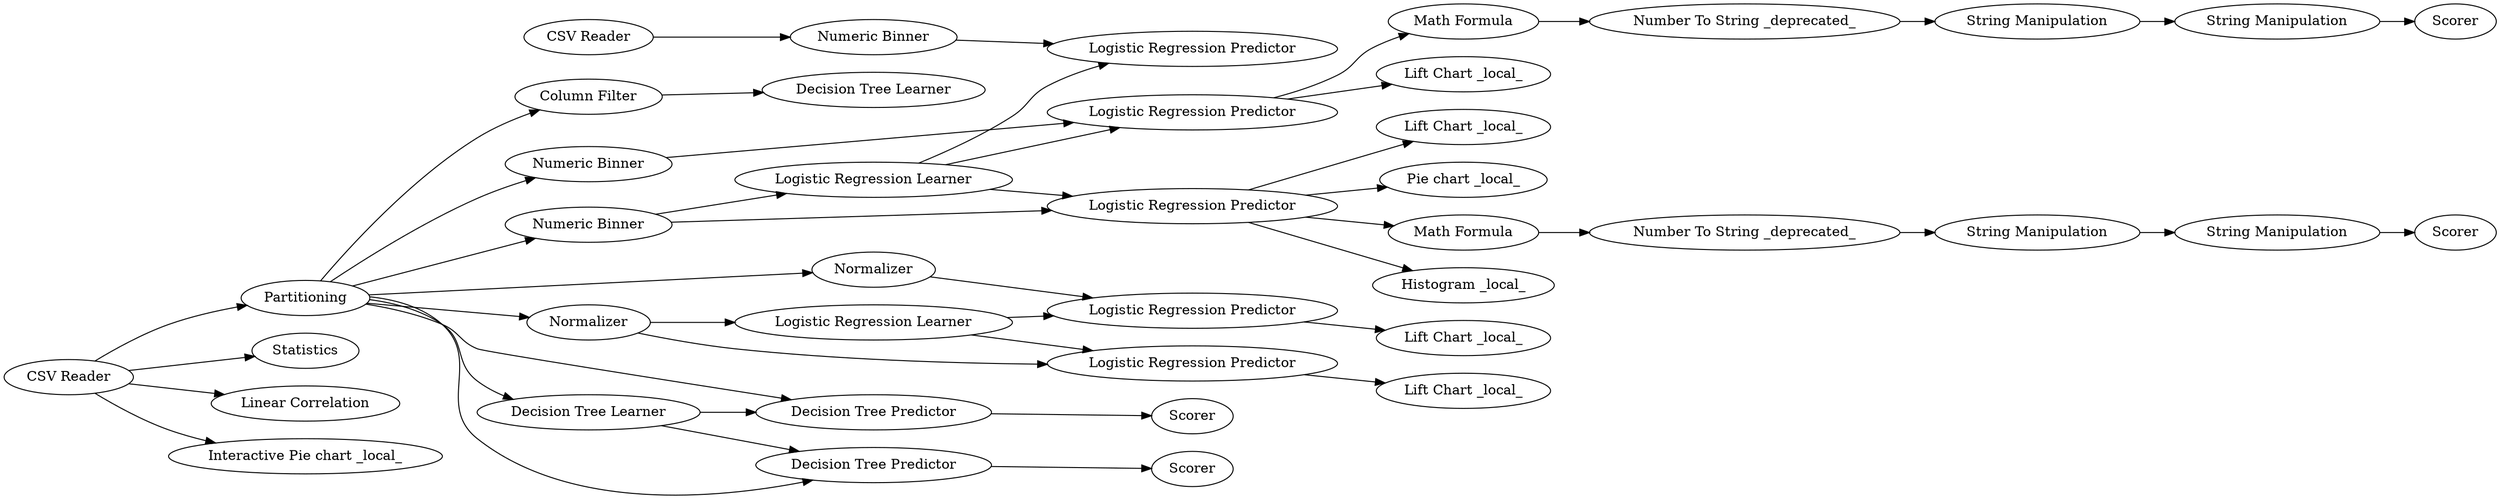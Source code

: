 digraph {
	"-6719643793471593399_51" [label="Logistic Regression Predictor"]
	"-6719643793471593399_13" [label="Logistic Regression Predictor"]
	"-6719643793471593399_1" [label="CSV Reader"]
	"-6719643793471593399_4" [label=Partitioning]
	"-6719643793471593399_28" [label="Math Formula"]
	"-6719643793471593399_2" [label=Statistics]
	"-6719643793471593399_5" [label="Decision Tree Learner"]
	"-6719643793471593399_20" [label="Logistic Regression Predictor"]
	"-6719643793471593399_9" [label="Numeric Binner"]
	"-6719643793471593399_52" [label="Numeric Binner"]
	"-6719643793471593399_32" [label="Histogram _local_"]
	"-6719643793471593399_24" [label=Normalizer]
	"-6719643793471593399_14" [label="Lift Chart _local_"]
	"-6719643793471593399_19" [label="Logistic Regression Learner"]
	"-6719643793471593399_43" [label="Math Formula"]
	"-6719643793471593399_25" [label="Logistic Regression Predictor"]
	"-6719643793471593399_23" [label="Lift Chart _local_"]
	"-6719643793471593399_45" [label="String Manipulation"]
	"-6719643793471593399_34" [label="Decision Tree Learner"]
	"-6719643793471593399_33" [label="Pie chart _local_"]
	"-6719643793471593399_17" [label="Logistic Regression Predictor"]
	"-6719643793471593399_15" [label="Linear Correlation"]
	"-6719643793471593399_49" [label="CSV Reader"]
	"-6719643793471593399_6" [label="Column Filter"]
	"-6719643793471593399_26" [label="Lift Chart _local_"]
	"-6719643793471593399_30" [label="String Manipulation"]
	"-6719643793471593399_31" [label="String Manipulation"]
	"-6719643793471593399_21" [label=Normalizer]
	"-6719643793471593399_27" [label=Scorer]
	"-6719643793471593399_46" [label="String Manipulation"]
	"-6719643793471593399_47" [label=Scorer]
	"-6719643793471593399_38" [label=Scorer]
	"-6719643793471593399_18" [label="Lift Chart _local_"]
	"-6719643793471593399_29" [label="Number To String _deprecated_"]
	"-6719643793471593399_35" [label="Decision Tree Predictor"]
	"-6719643793471593399_44" [label="Number To String _deprecated_"]
	"-6719643793471593399_3" [label="Interactive Pie chart _local_"]
	"-6719643793471593399_12" [label="Logistic Regression Learner"]
	"-6719643793471593399_22" [label="Numeric Binner"]
	"-6719643793471593399_37" [label="Decision Tree Predictor"]
	"-6719643793471593399_36" [label=Scorer]
	"-6719643793471593399_12" -> "-6719643793471593399_13"
	"-6719643793471593399_30" -> "-6719643793471593399_31"
	"-6719643793471593399_25" -> "-6719643793471593399_26"
	"-6719643793471593399_34" -> "-6719643793471593399_37"
	"-6719643793471593399_1" -> "-6719643793471593399_3"
	"-6719643793471593399_22" -> "-6719643793471593399_17"
	"-6719643793471593399_46" -> "-6719643793471593399_47"
	"-6719643793471593399_13" -> "-6719643793471593399_32"
	"-6719643793471593399_12" -> "-6719643793471593399_17"
	"-6719643793471593399_52" -> "-6719643793471593399_51"
	"-6719643793471593399_24" -> "-6719643793471593399_25"
	"-6719643793471593399_29" -> "-6719643793471593399_30"
	"-6719643793471593399_1" -> "-6719643793471593399_2"
	"-6719643793471593399_49" -> "-6719643793471593399_52"
	"-6719643793471593399_13" -> "-6719643793471593399_14"
	"-6719643793471593399_4" -> "-6719643793471593399_35"
	"-6719643793471593399_4" -> "-6719643793471593399_24"
	"-6719643793471593399_1" -> "-6719643793471593399_4"
	"-6719643793471593399_4" -> "-6719643793471593399_37"
	"-6719643793471593399_4" -> "-6719643793471593399_21"
	"-6719643793471593399_43" -> "-6719643793471593399_44"
	"-6719643793471593399_17" -> "-6719643793471593399_43"
	"-6719643793471593399_20" -> "-6719643793471593399_23"
	"-6719643793471593399_6" -> "-6719643793471593399_5"
	"-6719643793471593399_4" -> "-6719643793471593399_9"
	"-6719643793471593399_4" -> "-6719643793471593399_34"
	"-6719643793471593399_1" -> "-6719643793471593399_15"
	"-6719643793471593399_34" -> "-6719643793471593399_35"
	"-6719643793471593399_17" -> "-6719643793471593399_18"
	"-6719643793471593399_35" -> "-6719643793471593399_36"
	"-6719643793471593399_19" -> "-6719643793471593399_25"
	"-6719643793471593399_9" -> "-6719643793471593399_12"
	"-6719643793471593399_13" -> "-6719643793471593399_28"
	"-6719643793471593399_13" -> "-6719643793471593399_33"
	"-6719643793471593399_21" -> "-6719643793471593399_20"
	"-6719643793471593399_12" -> "-6719643793471593399_51"
	"-6719643793471593399_19" -> "-6719643793471593399_20"
	"-6719643793471593399_45" -> "-6719643793471593399_46"
	"-6719643793471593399_44" -> "-6719643793471593399_45"
	"-6719643793471593399_31" -> "-6719643793471593399_27"
	"-6719643793471593399_37" -> "-6719643793471593399_38"
	"-6719643793471593399_28" -> "-6719643793471593399_29"
	"-6719643793471593399_4" -> "-6719643793471593399_6"
	"-6719643793471593399_4" -> "-6719643793471593399_22"
	"-6719643793471593399_9" -> "-6719643793471593399_13"
	"-6719643793471593399_21" -> "-6719643793471593399_19"
	rankdir=LR
}
